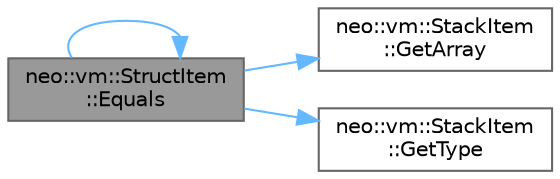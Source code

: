 digraph "neo::vm::StructItem::Equals"
{
 // LATEX_PDF_SIZE
  bgcolor="transparent";
  edge [fontname=Helvetica,fontsize=10,labelfontname=Helvetica,labelfontsize=10];
  node [fontname=Helvetica,fontsize=10,shape=box,height=0.2,width=0.4];
  rankdir="LR";
  Node1 [id="Node000001",label="neo::vm::StructItem\l::Equals",height=0.2,width=0.4,color="gray40", fillcolor="grey60", style="filled", fontcolor="black",tooltip="Checks if this stack item is equal to another stack item."];
  Node1 -> Node1 [id="edge4_Node000001_Node000001",color="steelblue1",style="solid",tooltip=" "];
  Node1 -> Node2 [id="edge5_Node000001_Node000002",color="steelblue1",style="solid",tooltip=" "];
  Node2 [id="Node000002",label="neo::vm::StackItem\l::GetArray",height=0.2,width=0.4,color="grey40", fillcolor="white", style="filled",URL="$classneo_1_1vm_1_1_stack_item.html#a52ab4bb74a996a39eff1e3539b5f57f8",tooltip="Gets the array value of the stack item."];
  Node1 -> Node3 [id="edge6_Node000001_Node000003",color="steelblue1",style="solid",tooltip=" "];
  Node3 [id="Node000003",label="neo::vm::StackItem\l::GetType",height=0.2,width=0.4,color="grey40", fillcolor="white", style="filled",URL="$classneo_1_1vm_1_1_stack_item.html#af69a470d18df4bb1d0e23c25eca1dcb9",tooltip="Gets the type of the stack item."];
}
